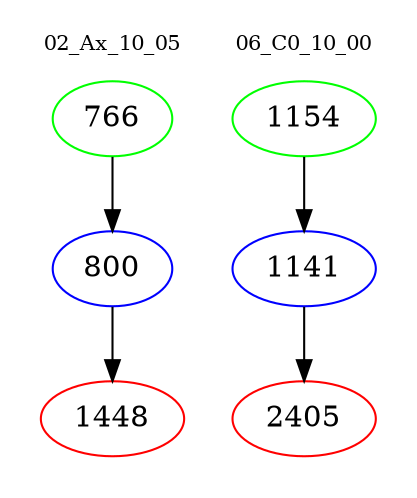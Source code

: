 digraph{
subgraph cluster_0 {
color = white
label = "02_Ax_10_05";
fontsize=10;
T0_766 [label="766", color="green"]
T0_766 -> T0_800 [color="black"]
T0_800 [label="800", color="blue"]
T0_800 -> T0_1448 [color="black"]
T0_1448 [label="1448", color="red"]
}
subgraph cluster_1 {
color = white
label = "06_C0_10_00";
fontsize=10;
T1_1154 [label="1154", color="green"]
T1_1154 -> T1_1141 [color="black"]
T1_1141 [label="1141", color="blue"]
T1_1141 -> T1_2405 [color="black"]
T1_2405 [label="2405", color="red"]
}
}

